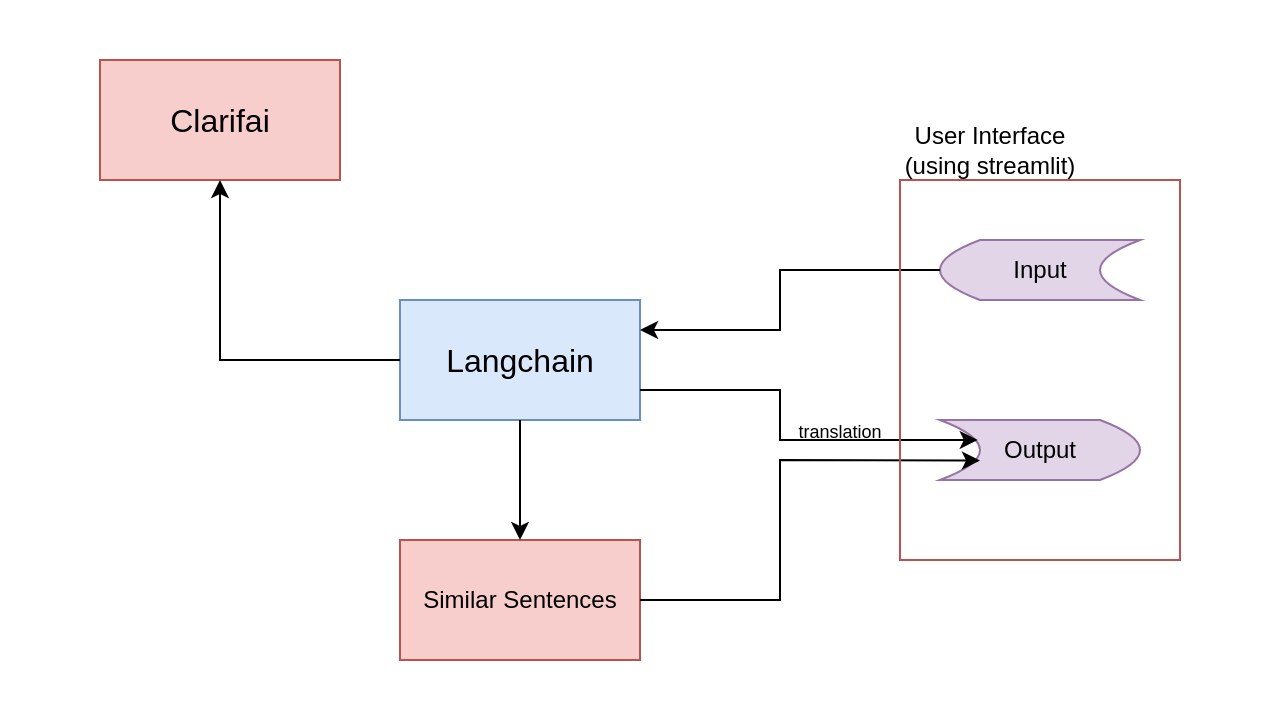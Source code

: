 <mxfile version="21.6.6" type="device">
  <diagram id="C5RBs43oDa-KdzZeNtuy" name="Page-1">
    <mxGraphModel dx="716" dy="441" grid="1" gridSize="10" guides="1" tooltips="1" connect="1" arrows="1" fold="1" page="1" pageScale="1" pageWidth="827" pageHeight="1169" math="0" shadow="0">
      <root>
        <mxCell id="WIyWlLk6GJQsqaUBKTNV-0" />
        <mxCell id="WIyWlLk6GJQsqaUBKTNV-1" parent="WIyWlLk6GJQsqaUBKTNV-0" />
        <mxCell id="Ef1QJEbv9UURSImGRvy6-7" value="" style="rounded=0;whiteSpace=wrap;html=1;fillColor=#dae8fc;strokeColor=#6c8ebf;" vertex="1" parent="WIyWlLk6GJQsqaUBKTNV-1">
          <mxGeometry x="350" y="210" width="120" height="60" as="geometry" />
        </mxCell>
        <mxCell id="Ef1QJEbv9UURSImGRvy6-9" value="&lt;font style=&quot;font-size: 16px;&quot;&gt;Langchain&lt;/font&gt;" style="text;html=1;strokeColor=none;fillColor=none;align=center;verticalAlign=middle;whiteSpace=wrap;rounded=0;" vertex="1" parent="WIyWlLk6GJQsqaUBKTNV-1">
          <mxGeometry x="365" y="220" width="90" height="40" as="geometry" />
        </mxCell>
        <mxCell id="Ef1QJEbv9UURSImGRvy6-10" value="" style="rounded=0;whiteSpace=wrap;html=1;fillColor=#f8cecc;strokeColor=#b85450;" vertex="1" parent="WIyWlLk6GJQsqaUBKTNV-1">
          <mxGeometry x="200" y="90" width="120" height="60" as="geometry" />
        </mxCell>
        <mxCell id="Ef1QJEbv9UURSImGRvy6-11" value="&lt;font style=&quot;font-size: 16px;&quot;&gt;Clarifai&lt;/font&gt;" style="text;html=1;strokeColor=none;fillColor=none;align=center;verticalAlign=middle;whiteSpace=wrap;rounded=0;" vertex="1" parent="WIyWlLk6GJQsqaUBKTNV-1">
          <mxGeometry x="230" y="105" width="60" height="30" as="geometry" />
        </mxCell>
        <mxCell id="Ef1QJEbv9UURSImGRvy6-12" value="" style="endArrow=classic;html=1;rounded=0;exitX=0;exitY=0.5;exitDx=0;exitDy=0;entryX=0.5;entryY=1;entryDx=0;entryDy=0;" edge="1" parent="WIyWlLk6GJQsqaUBKTNV-1" source="Ef1QJEbv9UURSImGRvy6-7" target="Ef1QJEbv9UURSImGRvy6-10">
          <mxGeometry width="50" height="50" relative="1" as="geometry">
            <mxPoint x="380" y="250" as="sourcePoint" />
            <mxPoint x="430" y="200" as="targetPoint" />
            <Array as="points">
              <mxPoint x="260" y="240" />
            </Array>
          </mxGeometry>
        </mxCell>
        <mxCell id="Ef1QJEbv9UURSImGRvy6-13" value="" style="shape=dataStorage;whiteSpace=wrap;html=1;fixedSize=1;fillColor=#e1d5e7;strokeColor=#9673a6;" vertex="1" parent="WIyWlLk6GJQsqaUBKTNV-1">
          <mxGeometry x="620" y="180" width="100" height="30" as="geometry" />
        </mxCell>
        <mxCell id="Ef1QJEbv9UURSImGRvy6-14" value="Input" style="text;html=1;strokeColor=none;fillColor=none;align=center;verticalAlign=middle;whiteSpace=wrap;rounded=0;" vertex="1" parent="WIyWlLk6GJQsqaUBKTNV-1">
          <mxGeometry x="640" y="180" width="60" height="30" as="geometry" />
        </mxCell>
        <mxCell id="Ef1QJEbv9UURSImGRvy6-15" value="" style="endArrow=classic;html=1;rounded=0;exitX=0;exitY=0.5;exitDx=0;exitDy=0;entryX=1;entryY=0.25;entryDx=0;entryDy=0;" edge="1" parent="WIyWlLk6GJQsqaUBKTNV-1" source="Ef1QJEbv9UURSImGRvy6-13" target="Ef1QJEbv9UURSImGRvy6-7">
          <mxGeometry width="50" height="50" relative="1" as="geometry">
            <mxPoint x="380" y="250" as="sourcePoint" />
            <mxPoint x="430" y="200" as="targetPoint" />
            <Array as="points">
              <mxPoint x="540" y="195" />
              <mxPoint x="540" y="225" />
            </Array>
          </mxGeometry>
        </mxCell>
        <mxCell id="Ef1QJEbv9UURSImGRvy6-16" value="Output" style="shape=dataStorage;whiteSpace=wrap;html=1;fixedSize=1;direction=west;fillColor=#e1d5e7;strokeColor=#9673a6;" vertex="1" parent="WIyWlLk6GJQsqaUBKTNV-1">
          <mxGeometry x="620" y="270" width="100" height="30" as="geometry" />
        </mxCell>
        <mxCell id="Ef1QJEbv9UURSImGRvy6-18" value="Similar Sentences" style="rounded=0;whiteSpace=wrap;html=1;fillColor=#f8cecc;strokeColor=#b85450;" vertex="1" parent="WIyWlLk6GJQsqaUBKTNV-1">
          <mxGeometry x="350" y="330" width="120" height="60" as="geometry" />
        </mxCell>
        <mxCell id="Ef1QJEbv9UURSImGRvy6-19" value="" style="endArrow=classic;html=1;rounded=0;exitX=0.5;exitY=1;exitDx=0;exitDy=0;entryX=0.5;entryY=0;entryDx=0;entryDy=0;" edge="1" parent="WIyWlLk6GJQsqaUBKTNV-1" source="Ef1QJEbv9UURSImGRvy6-7" target="Ef1QJEbv9UURSImGRvy6-18">
          <mxGeometry width="50" height="50" relative="1" as="geometry">
            <mxPoint x="380" y="320" as="sourcePoint" />
            <mxPoint x="430" y="270" as="targetPoint" />
            <Array as="points">
              <mxPoint x="410" y="290" />
            </Array>
          </mxGeometry>
        </mxCell>
        <mxCell id="Ef1QJEbv9UURSImGRvy6-20" value="" style="endArrow=classic;html=1;rounded=0;exitX=1;exitY=0.5;exitDx=0;exitDy=0;entryX=0.8;entryY=0.324;entryDx=0;entryDy=0;entryPerimeter=0;" edge="1" parent="WIyWlLk6GJQsqaUBKTNV-1" source="Ef1QJEbv9UURSImGRvy6-18" target="Ef1QJEbv9UURSImGRvy6-16">
          <mxGeometry width="50" height="50" relative="1" as="geometry">
            <mxPoint x="380" y="320" as="sourcePoint" />
            <mxPoint x="430" y="270" as="targetPoint" />
            <Array as="points">
              <mxPoint x="540" y="360" />
              <mxPoint x="540" y="290" />
            </Array>
          </mxGeometry>
        </mxCell>
        <mxCell id="Ef1QJEbv9UURSImGRvy6-21" value="" style="endArrow=classic;html=1;rounded=0;entryX=0.811;entryY=0.667;entryDx=0;entryDy=0;entryPerimeter=0;exitX=1;exitY=0.75;exitDx=0;exitDy=0;" edge="1" parent="WIyWlLk6GJQsqaUBKTNV-1" source="Ef1QJEbv9UURSImGRvy6-7" target="Ef1QJEbv9UURSImGRvy6-16">
          <mxGeometry width="50" height="50" relative="1" as="geometry">
            <mxPoint x="380" y="320" as="sourcePoint" />
            <mxPoint x="430" y="270" as="targetPoint" />
            <Array as="points">
              <mxPoint x="540" y="255" />
              <mxPoint x="540" y="280" />
            </Array>
          </mxGeometry>
        </mxCell>
        <mxCell id="Ef1QJEbv9UURSImGRvy6-22" value="&lt;font style=&quot;font-size: 9px;&quot;&gt;translation&lt;/font&gt;" style="text;html=1;strokeColor=none;fillColor=none;align=center;verticalAlign=middle;whiteSpace=wrap;rounded=0;" vertex="1" parent="WIyWlLk6GJQsqaUBKTNV-1">
          <mxGeometry x="540" y="260" width="60" height="30" as="geometry" />
        </mxCell>
        <mxCell id="Ef1QJEbv9UURSImGRvy6-23" value="" style="rounded=0;whiteSpace=wrap;html=1;fillColor=none;strokeColor=#b85450;" vertex="1" parent="WIyWlLk6GJQsqaUBKTNV-1">
          <mxGeometry x="600" y="150" width="140" height="190" as="geometry" />
        </mxCell>
        <mxCell id="Ef1QJEbv9UURSImGRvy6-24" value="User Interface &lt;br&gt;(using streamlit)" style="text;html=1;strokeColor=none;fillColor=none;align=center;verticalAlign=middle;whiteSpace=wrap;rounded=0;" vertex="1" parent="WIyWlLk6GJQsqaUBKTNV-1">
          <mxGeometry x="580" y="120" width="130" height="30" as="geometry" />
        </mxCell>
        <mxCell id="Ef1QJEbv9UURSImGRvy6-25" value="" style="rounded=0;whiteSpace=wrap;html=1;fillColor=none;strokeColor=none;" vertex="1" parent="WIyWlLk6GJQsqaUBKTNV-1">
          <mxGeometry x="150" y="60" width="640" height="360" as="geometry" />
        </mxCell>
      </root>
    </mxGraphModel>
  </diagram>
</mxfile>
